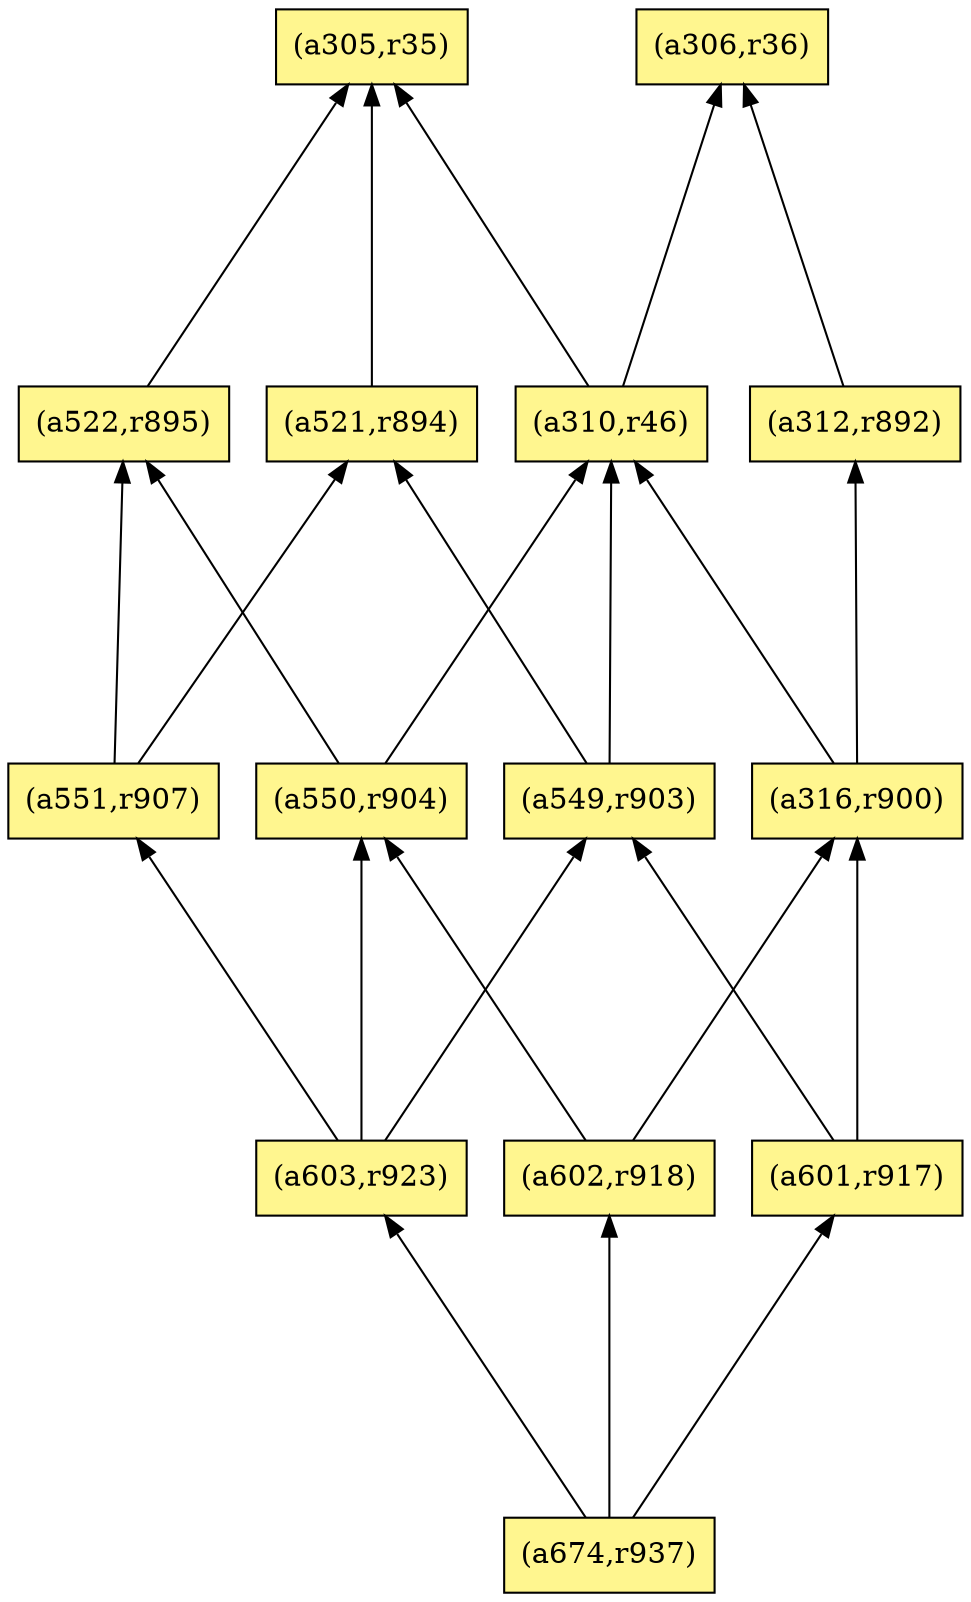 digraph G {
rankdir=BT;ranksep="2.0";
"(a305,r35)" [shape=record,fillcolor=khaki1,style=filled,label="{(a305,r35)}"];
"(a316,r900)" [shape=record,fillcolor=khaki1,style=filled,label="{(a316,r900)}"];
"(a551,r907)" [shape=record,fillcolor=khaki1,style=filled,label="{(a551,r907)}"];
"(a550,r904)" [shape=record,fillcolor=khaki1,style=filled,label="{(a550,r904)}"];
"(a522,r895)" [shape=record,fillcolor=khaki1,style=filled,label="{(a522,r895)}"];
"(a521,r894)" [shape=record,fillcolor=khaki1,style=filled,label="{(a521,r894)}"];
"(a601,r917)" [shape=record,fillcolor=khaki1,style=filled,label="{(a601,r917)}"];
"(a603,r923)" [shape=record,fillcolor=khaki1,style=filled,label="{(a603,r923)}"];
"(a310,r46)" [shape=record,fillcolor=khaki1,style=filled,label="{(a310,r46)}"];
"(a674,r937)" [shape=record,fillcolor=khaki1,style=filled,label="{(a674,r937)}"];
"(a312,r892)" [shape=record,fillcolor=khaki1,style=filled,label="{(a312,r892)}"];
"(a602,r918)" [shape=record,fillcolor=khaki1,style=filled,label="{(a602,r918)}"];
"(a549,r903)" [shape=record,fillcolor=khaki1,style=filled,label="{(a549,r903)}"];
"(a306,r36)" [shape=record,fillcolor=khaki1,style=filled,label="{(a306,r36)}"];
"(a316,r900)" -> "(a312,r892)"
"(a316,r900)" -> "(a310,r46)"
"(a551,r907)" -> "(a521,r894)"
"(a551,r907)" -> "(a522,r895)"
"(a550,r904)" -> "(a522,r895)"
"(a550,r904)" -> "(a310,r46)"
"(a522,r895)" -> "(a305,r35)"
"(a521,r894)" -> "(a305,r35)"
"(a601,r917)" -> "(a316,r900)"
"(a601,r917)" -> "(a549,r903)"
"(a603,r923)" -> "(a551,r907)"
"(a603,r923)" -> "(a550,r904)"
"(a603,r923)" -> "(a549,r903)"
"(a310,r46)" -> "(a305,r35)"
"(a310,r46)" -> "(a306,r36)"
"(a674,r937)" -> "(a601,r917)"
"(a674,r937)" -> "(a603,r923)"
"(a674,r937)" -> "(a602,r918)"
"(a312,r892)" -> "(a306,r36)"
"(a602,r918)" -> "(a316,r900)"
"(a602,r918)" -> "(a550,r904)"
"(a549,r903)" -> "(a521,r894)"
"(a549,r903)" -> "(a310,r46)"
}